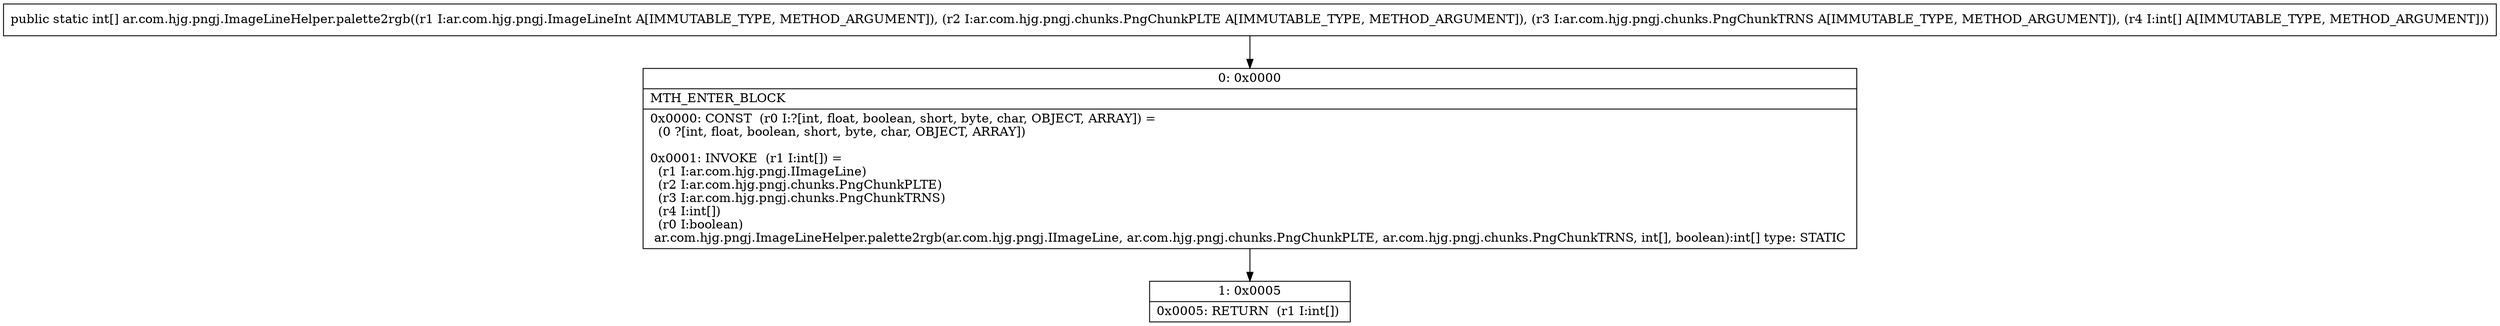 digraph "CFG forar.com.hjg.pngj.ImageLineHelper.palette2rgb(Lar\/com\/hjg\/pngj\/ImageLineInt;Lar\/com\/hjg\/pngj\/chunks\/PngChunkPLTE;Lar\/com\/hjg\/pngj\/chunks\/PngChunkTRNS;[I)[I" {
Node_0 [shape=record,label="{0\:\ 0x0000|MTH_ENTER_BLOCK\l|0x0000: CONST  (r0 I:?[int, float, boolean, short, byte, char, OBJECT, ARRAY]) = \l  (0 ?[int, float, boolean, short, byte, char, OBJECT, ARRAY])\l \l0x0001: INVOKE  (r1 I:int[]) = \l  (r1 I:ar.com.hjg.pngj.IImageLine)\l  (r2 I:ar.com.hjg.pngj.chunks.PngChunkPLTE)\l  (r3 I:ar.com.hjg.pngj.chunks.PngChunkTRNS)\l  (r4 I:int[])\l  (r0 I:boolean)\l ar.com.hjg.pngj.ImageLineHelper.palette2rgb(ar.com.hjg.pngj.IImageLine, ar.com.hjg.pngj.chunks.PngChunkPLTE, ar.com.hjg.pngj.chunks.PngChunkTRNS, int[], boolean):int[] type: STATIC \l}"];
Node_1 [shape=record,label="{1\:\ 0x0005|0x0005: RETURN  (r1 I:int[]) \l}"];
MethodNode[shape=record,label="{public static int[] ar.com.hjg.pngj.ImageLineHelper.palette2rgb((r1 I:ar.com.hjg.pngj.ImageLineInt A[IMMUTABLE_TYPE, METHOD_ARGUMENT]), (r2 I:ar.com.hjg.pngj.chunks.PngChunkPLTE A[IMMUTABLE_TYPE, METHOD_ARGUMENT]), (r3 I:ar.com.hjg.pngj.chunks.PngChunkTRNS A[IMMUTABLE_TYPE, METHOD_ARGUMENT]), (r4 I:int[] A[IMMUTABLE_TYPE, METHOD_ARGUMENT])) }"];
MethodNode -> Node_0;
Node_0 -> Node_1;
}

